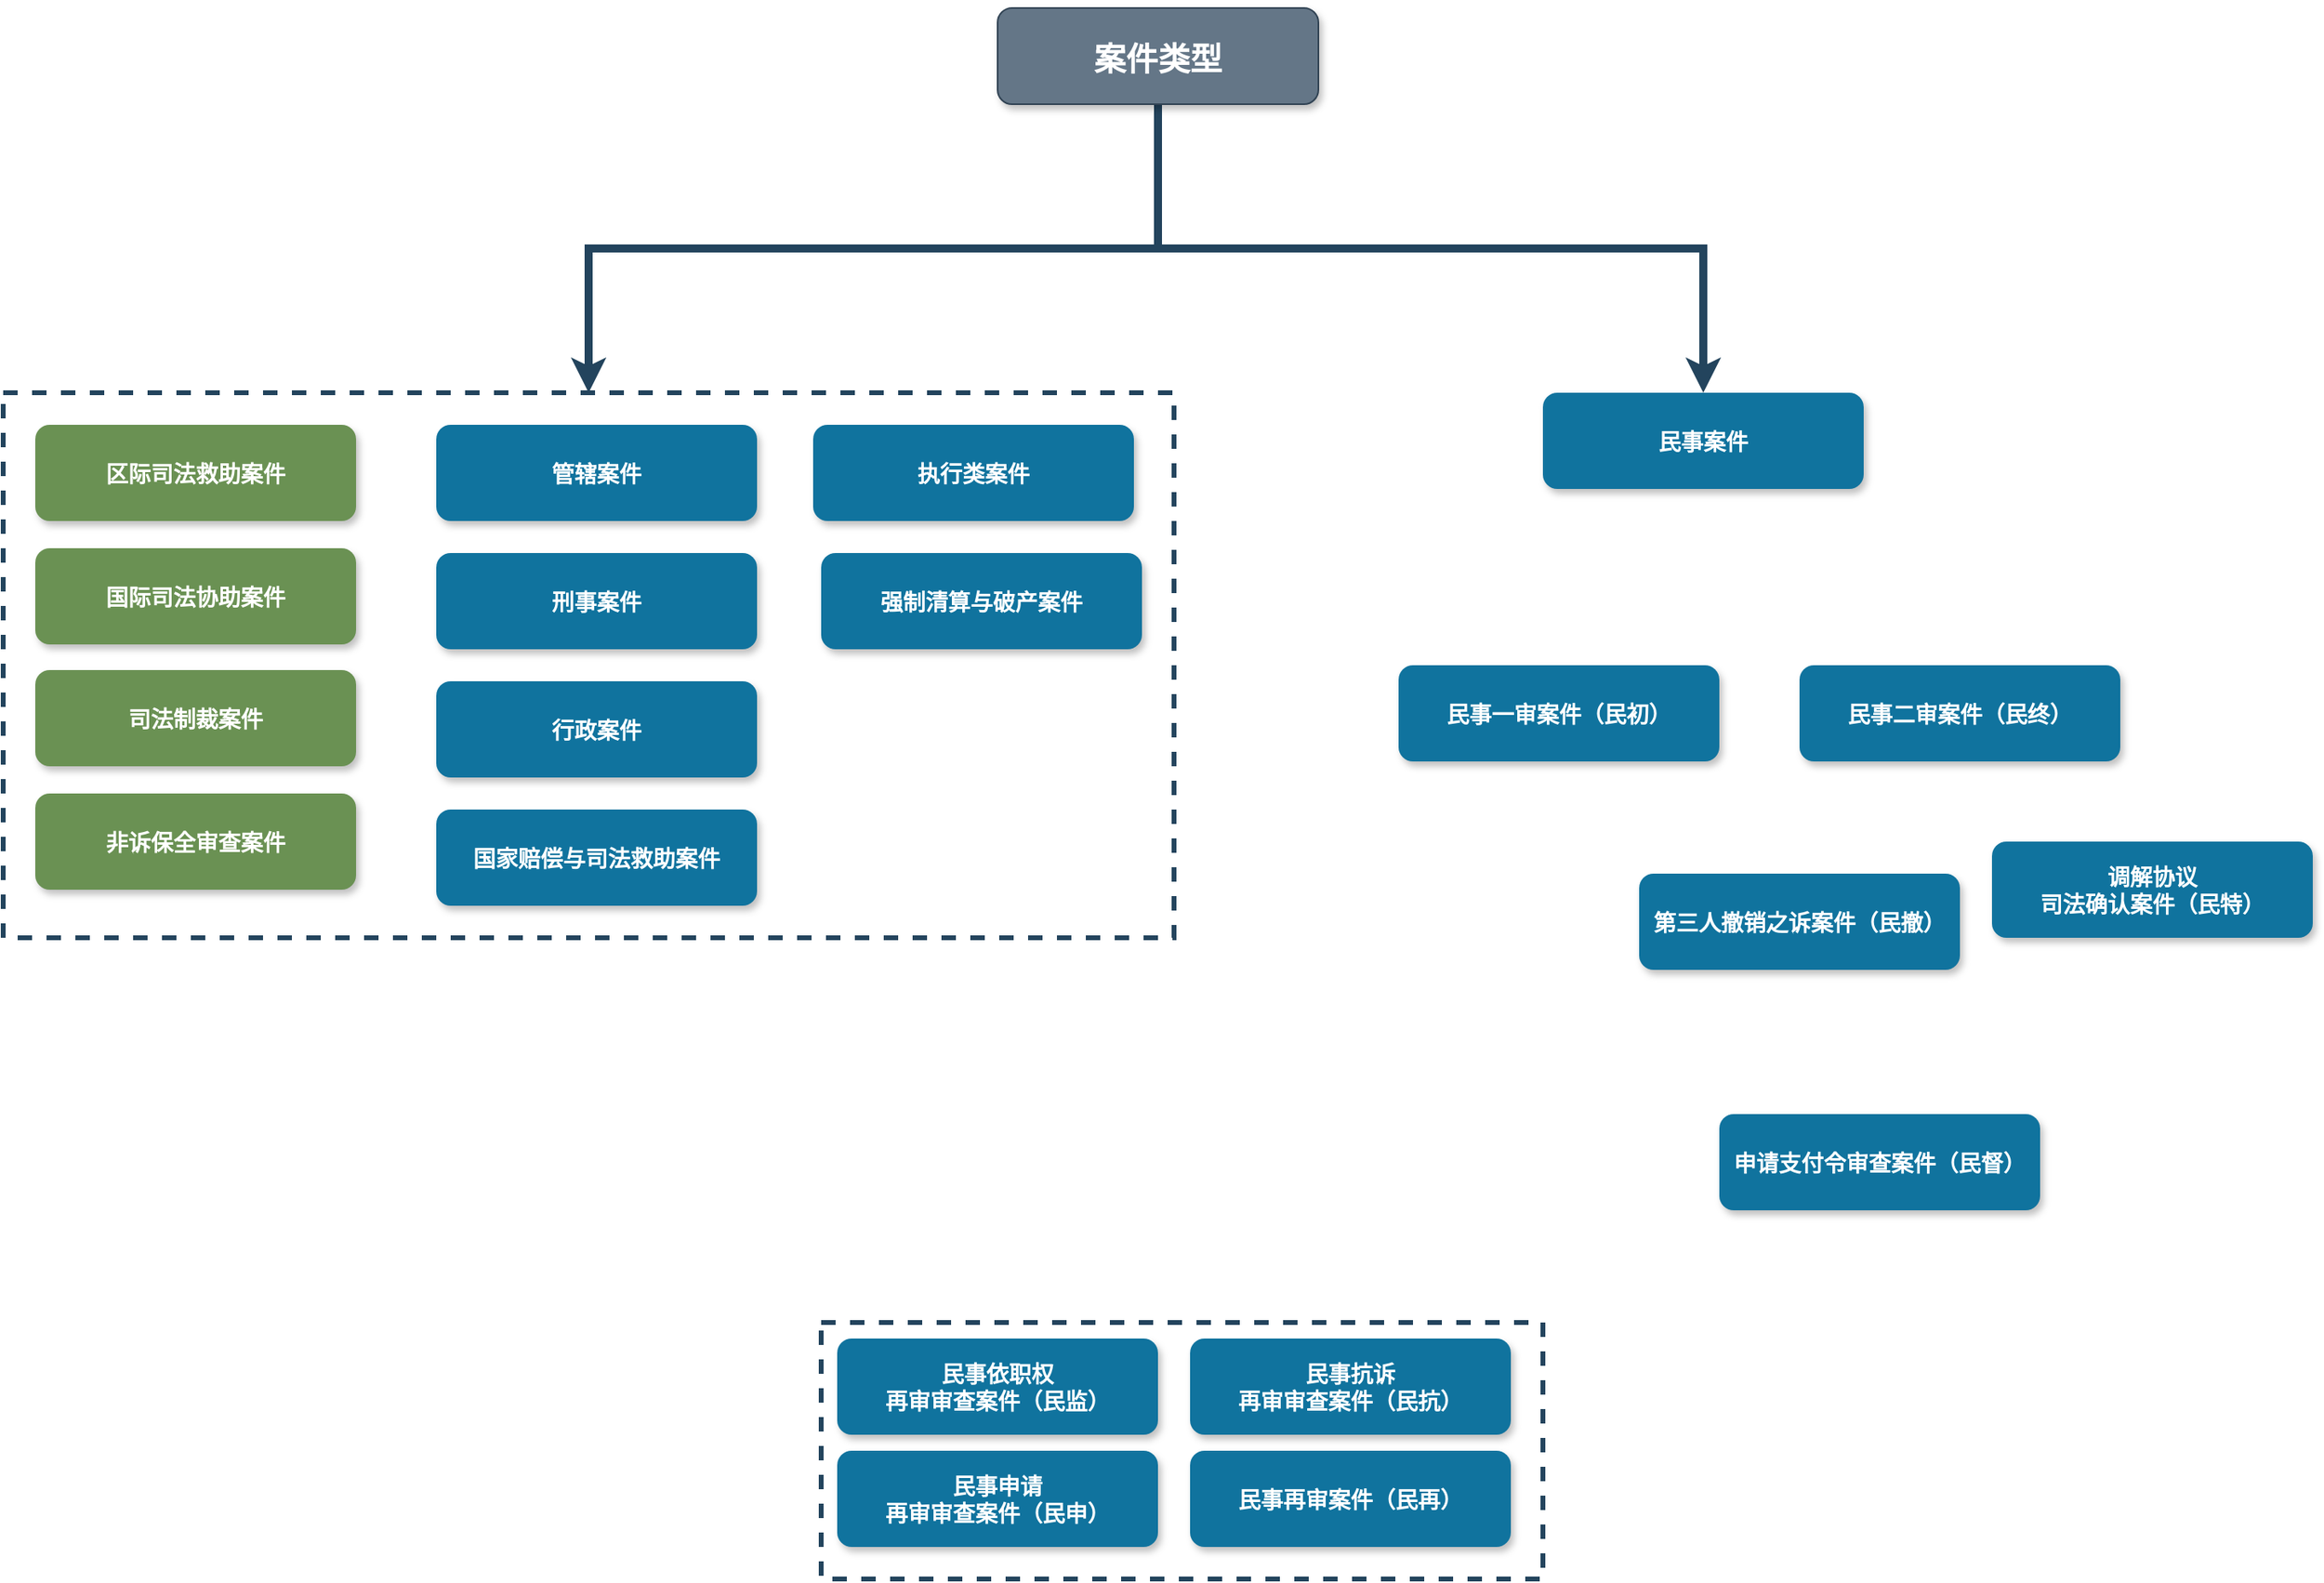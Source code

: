 <mxfile version="23.0.2" type="github">
  <diagram id="R2lEEEUBdFMjLlhIrx00" name="Page-1">
    <mxGraphModel dx="1599" dy="863" grid="1" gridSize="10" guides="1" tooltips="1" connect="1" arrows="1" fold="1" page="1" pageScale="1" pageWidth="850" pageHeight="1100" math="0" shadow="0" extFonts="Permanent Marker^https://fonts.googleapis.com/css?family=Permanent+Marker">
      <root>
        <mxCell id="0" />
        <mxCell id="1" parent="0" />
        <mxCell id="WfyBjO2fw1t2vnp315bt-64" style="edgeStyle=orthogonalEdgeStyle;rounded=0;orthogonalLoop=1;jettySize=auto;html=1;exitX=0.5;exitY=1;exitDx=0;exitDy=0;entryX=0.5;entryY=0;entryDx=0;entryDy=0;fontSize=16;strokeWidth=5;strokeColor=#23445D;" edge="1" parent="1" source="WfyBjO2fw1t2vnp315bt-13" target="WfyBjO2fw1t2vnp315bt-17">
          <mxGeometry relative="1" as="geometry" />
        </mxCell>
        <mxCell id="WfyBjO2fw1t2vnp315bt-75" style="edgeStyle=orthogonalEdgeStyle;rounded=0;orthogonalLoop=1;jettySize=auto;html=1;exitX=0.5;exitY=1;exitDx=0;exitDy=0;strokeColor=#23445D;strokeWidth=5;" edge="1" parent="1" source="WfyBjO2fw1t2vnp315bt-13" target="WfyBjO2fw1t2vnp315bt-73">
          <mxGeometry relative="1" as="geometry" />
        </mxCell>
        <mxCell id="WfyBjO2fw1t2vnp315bt-13" value="案件类型" style="rounded=1;fillColor=#647687;strokeColor=#314354;shadow=1;fontStyle=1;fontSize=20;fontColor=#ffffff;glass=0;gradientColor=none;" vertex="1" parent="1">
          <mxGeometry x="630" y="60" width="200" height="60" as="geometry" />
        </mxCell>
        <mxCell id="WfyBjO2fw1t2vnp315bt-17" value="民事案件" style="rounded=1;fillColor=#10739E;strokeColor=none;shadow=1;gradientColor=none;fontStyle=1;fontColor=#FFFFFF;fontSize=14;" vertex="1" parent="1">
          <mxGeometry x="970" y="300" width="200" height="60" as="geometry" />
        </mxCell>
        <mxCell id="WfyBjO2fw1t2vnp315bt-19" value="民事一审案件（民初）" style="rounded=1;fillColor=#10739E;strokeColor=none;shadow=1;gradientColor=none;fontStyle=1;fontColor=#FFFFFF;fontSize=14;" vertex="1" parent="1">
          <mxGeometry x="880" y="470" width="200" height="60" as="geometry" />
        </mxCell>
        <mxCell id="WfyBjO2fw1t2vnp315bt-74" value="" style="group" vertex="1" connectable="0" parent="1">
          <mxGeometry x="10" y="300" width="730" height="340" as="geometry" />
        </mxCell>
        <mxCell id="WfyBjO2fw1t2vnp315bt-73" value="" style="whiteSpace=wrap;html=1;dashed=1;strokeWidth=3;strokeColor=#23445D;" vertex="1" parent="WfyBjO2fw1t2vnp315bt-74">
          <mxGeometry width="730" height="340" as="geometry" />
        </mxCell>
        <mxCell id="WfyBjO2fw1t2vnp315bt-14" value="行政案件" style="rounded=1;fillColor=#10739E;strokeColor=none;shadow=1;gradientColor=none;fontStyle=1;fontColor=#FFFFFF;fontSize=14;" vertex="1" parent="WfyBjO2fw1t2vnp315bt-74">
          <mxGeometry x="270" y="180" width="200" height="60" as="geometry" />
        </mxCell>
        <mxCell id="WfyBjO2fw1t2vnp315bt-15" value="管辖案件" style="rounded=1;fillColor=#10739E;strokeColor=none;shadow=1;gradientColor=none;fontStyle=1;fontColor=#FFFFFF;fontSize=14;" vertex="1" parent="WfyBjO2fw1t2vnp315bt-74">
          <mxGeometry x="270" y="20" width="200" height="60" as="geometry" />
        </mxCell>
        <mxCell id="WfyBjO2fw1t2vnp315bt-16" value="刑事案件" style="rounded=1;fillColor=#10739E;strokeColor=none;shadow=1;gradientColor=none;fontStyle=1;fontColor=#FFFFFF;fontSize=14;" vertex="1" parent="WfyBjO2fw1t2vnp315bt-74">
          <mxGeometry x="270" y="100" width="200" height="60" as="geometry" />
        </mxCell>
        <mxCell id="WfyBjO2fw1t2vnp315bt-66" value="国家赔偿与司法救助案件" style="rounded=1;fillColor=#10739E;strokeColor=none;shadow=1;gradientColor=none;fontStyle=1;fontColor=#FFFFFF;fontSize=14;" vertex="1" parent="WfyBjO2fw1t2vnp315bt-74">
          <mxGeometry x="270" y="260" width="200" height="60" as="geometry" />
        </mxCell>
        <mxCell id="WfyBjO2fw1t2vnp315bt-67" value="区际司法救助案件" style="rounded=1;fillColor=#6A9153;strokeColor=none;shadow=1;gradientColor=none;fontStyle=1;fontColor=#FFFFFF;fontSize=14;" vertex="1" parent="WfyBjO2fw1t2vnp315bt-74">
          <mxGeometry x="20" y="20" width="200" height="60" as="geometry" />
        </mxCell>
        <mxCell id="WfyBjO2fw1t2vnp315bt-68" value="国际司法协助案件" style="rounded=1;fillColor=#6A9153;strokeColor=none;shadow=1;gradientColor=none;fontStyle=1;fontColor=#FFFFFF;fontSize=14;" vertex="1" parent="WfyBjO2fw1t2vnp315bt-74">
          <mxGeometry x="20" y="97" width="200" height="60" as="geometry" />
        </mxCell>
        <mxCell id="WfyBjO2fw1t2vnp315bt-69" value="司法制裁案件" style="rounded=1;fillColor=#6A9153;strokeColor=none;shadow=1;gradientColor=none;fontStyle=1;fontColor=#FFFFFF;fontSize=14;" vertex="1" parent="WfyBjO2fw1t2vnp315bt-74">
          <mxGeometry x="20" y="173" width="200" height="60" as="geometry" />
        </mxCell>
        <mxCell id="WfyBjO2fw1t2vnp315bt-70" value="非诉保全审查案件" style="rounded=1;fillColor=#6A9153;strokeColor=none;shadow=1;gradientColor=none;fontStyle=1;fontColor=#FFFFFF;fontSize=14;" vertex="1" parent="WfyBjO2fw1t2vnp315bt-74">
          <mxGeometry x="20" y="250" width="200" height="60" as="geometry" />
        </mxCell>
        <mxCell id="WfyBjO2fw1t2vnp315bt-71" value="执行类案件" style="rounded=1;fillColor=#10739E;strokeColor=none;shadow=1;gradientColor=none;fontStyle=1;fontColor=#FFFFFF;fontSize=14;" vertex="1" parent="WfyBjO2fw1t2vnp315bt-74">
          <mxGeometry x="505" y="20" width="200" height="60" as="geometry" />
        </mxCell>
        <mxCell id="WfyBjO2fw1t2vnp315bt-72" value="强制清算与破产案件" style="rounded=1;fillColor=#10739E;strokeColor=none;shadow=1;gradientColor=none;fontStyle=1;fontColor=#FFFFFF;fontSize=14;" vertex="1" parent="WfyBjO2fw1t2vnp315bt-74">
          <mxGeometry x="510" y="100" width="200" height="60" as="geometry" />
        </mxCell>
        <mxCell id="WfyBjO2fw1t2vnp315bt-76" value="民事二审案件（民终）" style="rounded=1;fillColor=#10739E;strokeColor=none;shadow=1;gradientColor=none;fontStyle=1;fontColor=#FFFFFF;fontSize=14;" vertex="1" parent="1">
          <mxGeometry x="1130" y="470" width="200" height="60" as="geometry" />
        </mxCell>
        <mxCell id="WfyBjO2fw1t2vnp315bt-85" value="第三人撤销之诉案件（民撤）" style="rounded=1;fillColor=#10739E;strokeColor=none;shadow=1;gradientColor=none;fontStyle=1;fontColor=#FFFFFF;fontSize=14;" vertex="1" parent="1">
          <mxGeometry x="1030" y="600" width="200" height="60" as="geometry" />
        </mxCell>
        <mxCell id="WfyBjO2fw1t2vnp315bt-86" value="申请支付令审查案件（民督）" style="rounded=1;fillColor=#10739E;strokeColor=none;shadow=1;gradientColor=none;fontStyle=1;fontColor=#FFFFFF;fontSize=14;" vertex="1" parent="1">
          <mxGeometry x="1080" y="750" width="200" height="60" as="geometry" />
        </mxCell>
        <mxCell id="WfyBjO2fw1t2vnp315bt-87" value="调解协议&#xa;司法确认案件（民特）" style="rounded=1;fillColor=#10739E;strokeColor=none;shadow=1;gradientColor=none;fontStyle=1;fontColor=#FFFFFF;fontSize=14;" vertex="1" parent="1">
          <mxGeometry x="1250" y="580" width="200" height="60" as="geometry" />
        </mxCell>
        <mxCell id="WfyBjO2fw1t2vnp315bt-88" value="" style="group" vertex="1" connectable="0" parent="1">
          <mxGeometry x="520" y="880" width="450" height="160" as="geometry" />
        </mxCell>
        <mxCell id="WfyBjO2fw1t2vnp315bt-82" value="" style="rounded=0;whiteSpace=wrap;html=1;strokeWidth=3;dashed=1;strokeColor=#23445D;container=0;" vertex="1" parent="WfyBjO2fw1t2vnp315bt-88">
          <mxGeometry width="450" height="160" as="geometry" />
        </mxCell>
        <mxCell id="WfyBjO2fw1t2vnp315bt-77" value="民事依职权&#xa;再审审查案件（民监）" style="rounded=1;fillColor=#10739E;strokeColor=none;shadow=1;gradientColor=none;fontStyle=1;fontColor=#FFFFFF;fontSize=14;container=0;" vertex="1" parent="WfyBjO2fw1t2vnp315bt-88">
          <mxGeometry x="10" y="10" width="200" height="60" as="geometry" />
        </mxCell>
        <mxCell id="WfyBjO2fw1t2vnp315bt-78" value="民事申请&#xa;再审审查案件（民申）" style="rounded=1;fillColor=#10739E;strokeColor=none;shadow=1;gradientColor=none;fontStyle=1;fontColor=#FFFFFF;fontSize=14;container=0;" vertex="1" parent="WfyBjO2fw1t2vnp315bt-88">
          <mxGeometry x="10" y="80" width="200" height="60" as="geometry" />
        </mxCell>
        <mxCell id="WfyBjO2fw1t2vnp315bt-79" value="民事抗诉&#xa;再审审查案件（民抗）" style="rounded=1;fillColor=#10739E;strokeColor=none;shadow=1;gradientColor=none;fontStyle=1;fontColor=#FFFFFF;fontSize=14;container=0;" vertex="1" parent="WfyBjO2fw1t2vnp315bt-88">
          <mxGeometry x="230" y="10" width="200" height="60" as="geometry" />
        </mxCell>
        <mxCell id="WfyBjO2fw1t2vnp315bt-80" value="民事再审案件（民再）" style="rounded=1;fillColor=#10739E;strokeColor=none;shadow=1;gradientColor=none;fontStyle=1;fontColor=#FFFFFF;fontSize=14;container=0;" vertex="1" parent="WfyBjO2fw1t2vnp315bt-88">
          <mxGeometry x="230" y="80" width="200" height="60" as="geometry" />
        </mxCell>
      </root>
    </mxGraphModel>
  </diagram>
</mxfile>
